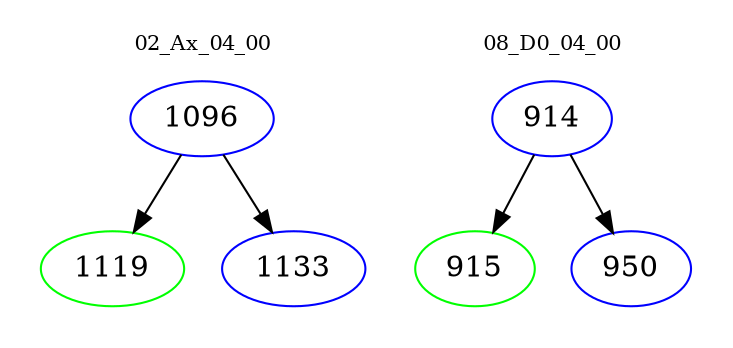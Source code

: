 digraph{
subgraph cluster_0 {
color = white
label = "02_Ax_04_00";
fontsize=10;
T0_1096 [label="1096", color="blue"]
T0_1096 -> T0_1119 [color="black"]
T0_1119 [label="1119", color="green"]
T0_1096 -> T0_1133 [color="black"]
T0_1133 [label="1133", color="blue"]
}
subgraph cluster_1 {
color = white
label = "08_D0_04_00";
fontsize=10;
T1_914 [label="914", color="blue"]
T1_914 -> T1_915 [color="black"]
T1_915 [label="915", color="green"]
T1_914 -> T1_950 [color="black"]
T1_950 [label="950", color="blue"]
}
}

